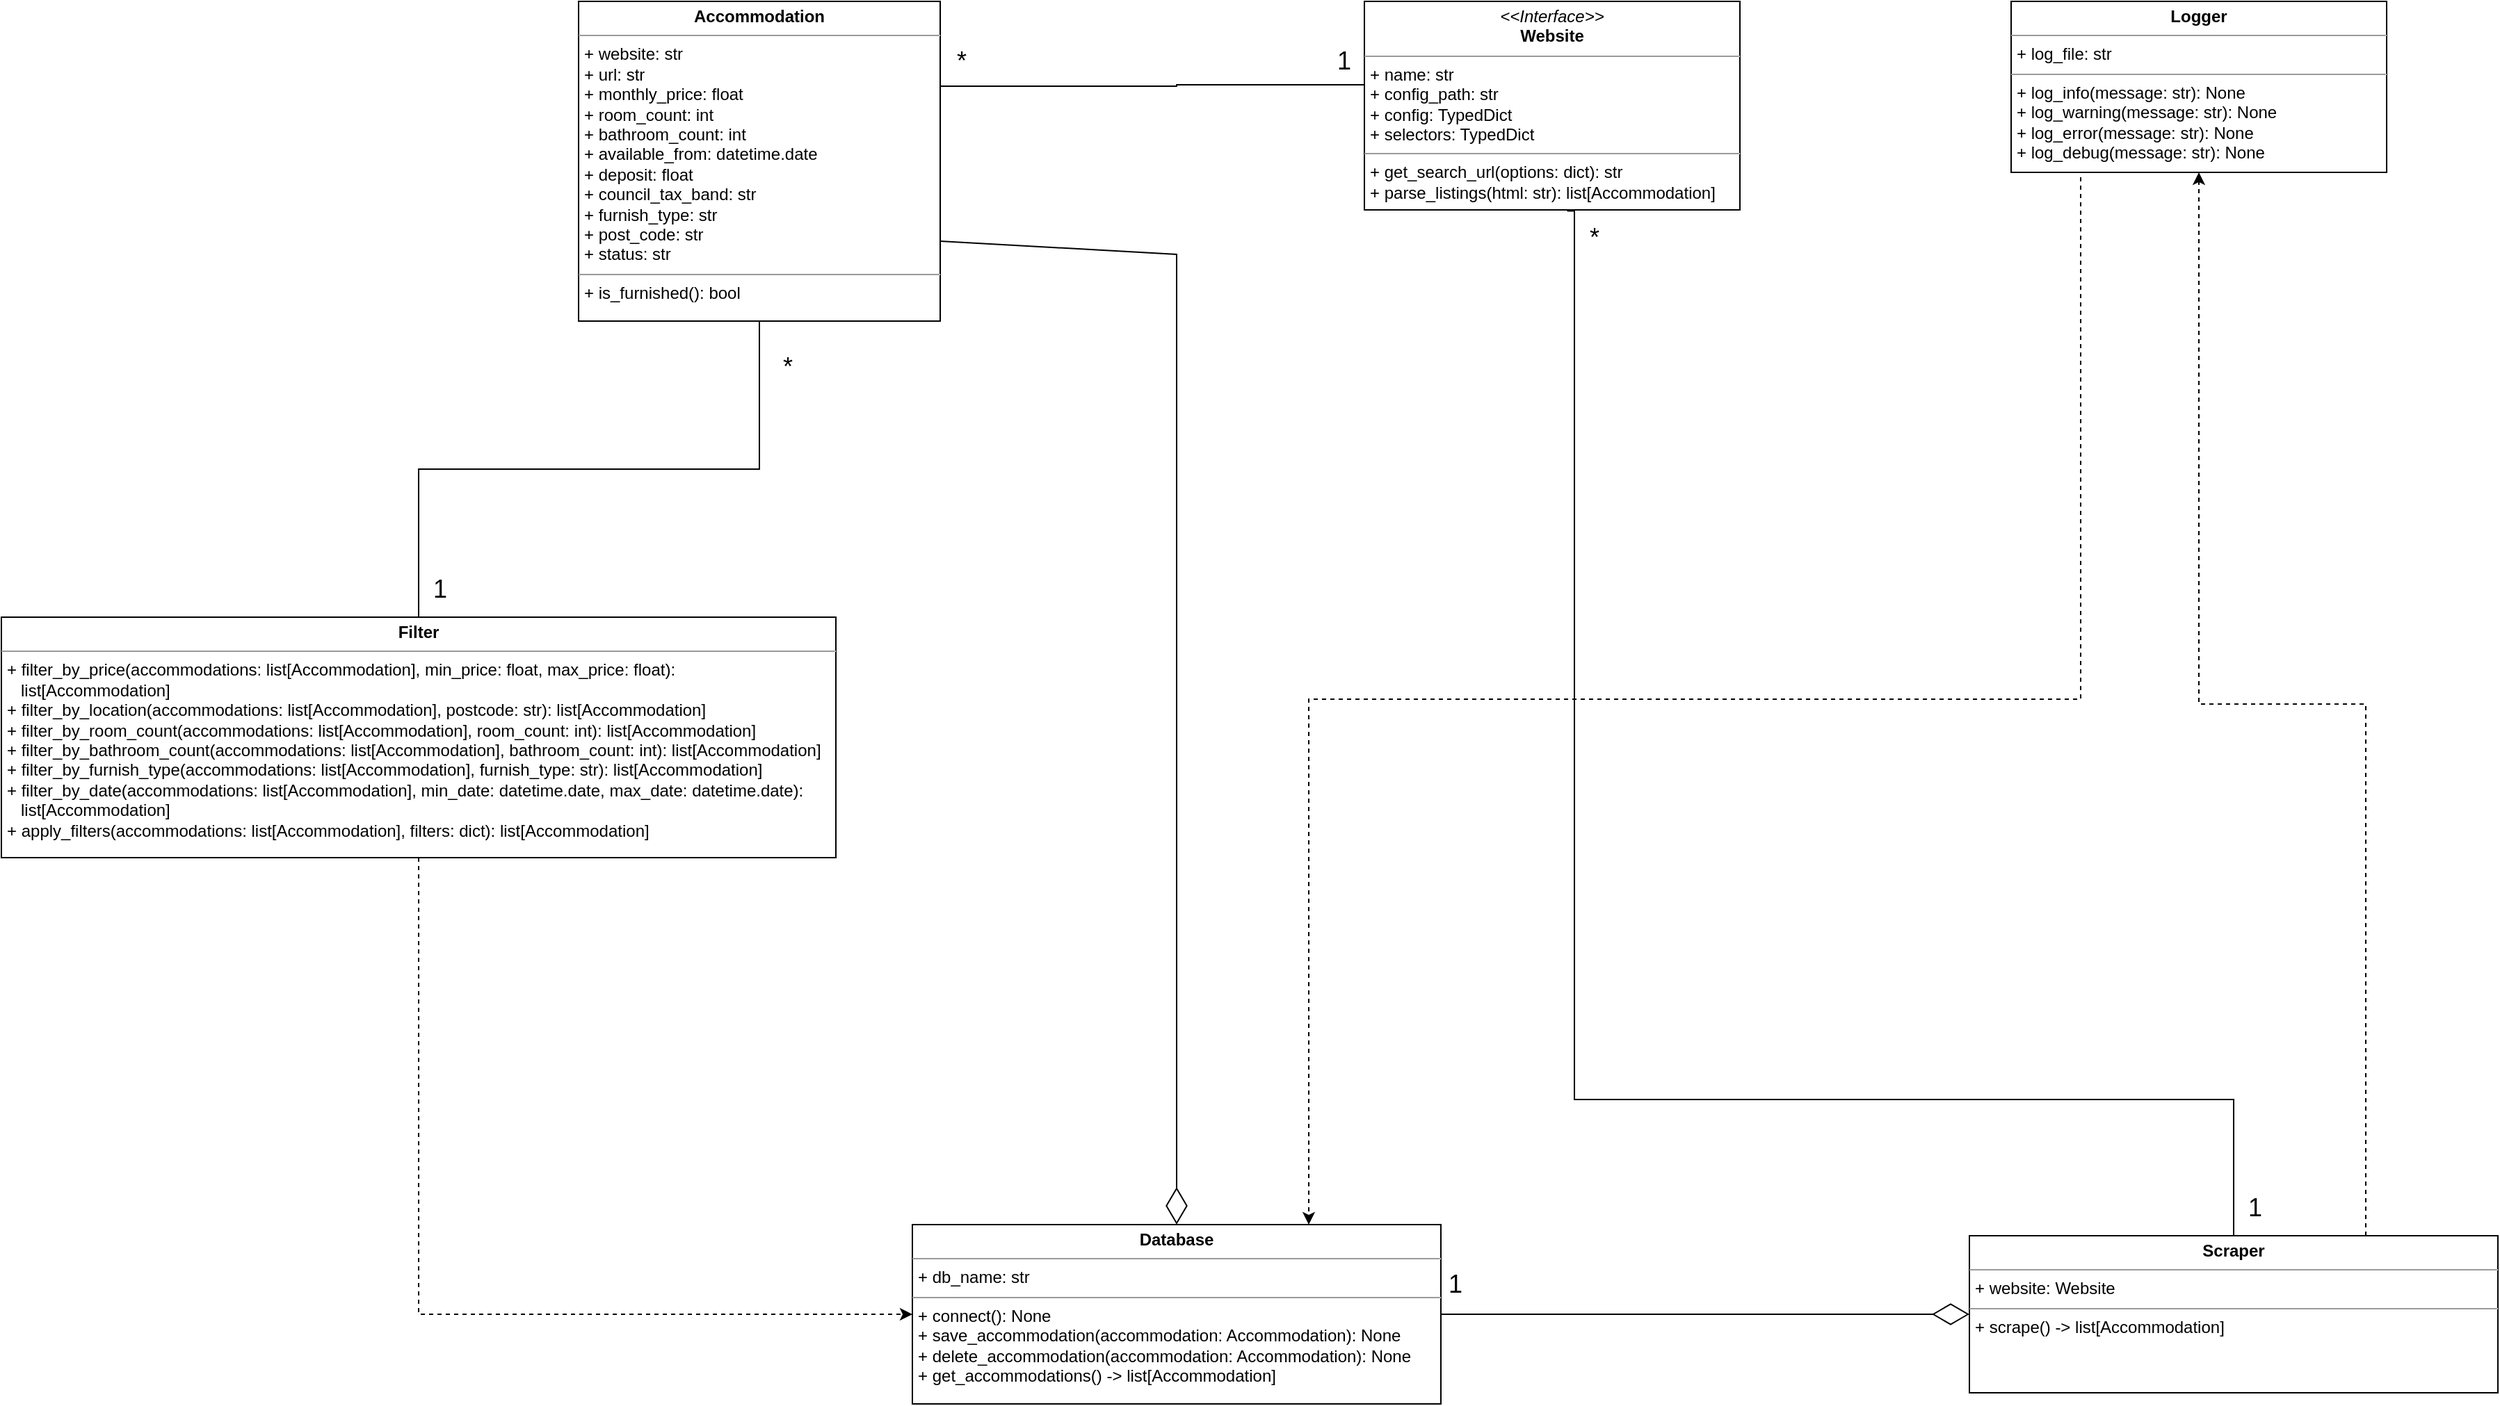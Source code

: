 <mxfile version="26.0.16">
  <diagram name="Page-1" id="c4acf3e9-155e-7222-9cf6-157b1a14988f">
    <mxGraphModel dx="680" dy="700" grid="1" gridSize="10" guides="1" tooltips="1" connect="1" arrows="1" fold="1" page="1" pageScale="1" pageWidth="850" pageHeight="1100" background="none" math="0" shadow="0">
      <root>
        <mxCell id="0" />
        <mxCell id="1" parent="0" />
        <mxCell id="BhLIXykSc0_FWDMRLy7j-28" style="edgeStyle=orthogonalEdgeStyle;rounded=0;orthogonalLoop=1;jettySize=auto;html=1;exitX=1;exitY=0.25;exitDx=0;exitDy=0;entryX=0;entryY=0.25;entryDx=0;entryDy=0;endArrow=none;startFill=0;" parent="1" source="5d2195bd80daf111-18" target="Ui6NNBrZRamQW-I-4YYT-1" edge="1">
          <mxGeometry relative="1" as="geometry">
            <Array as="points">
              <mxPoint x="1640" y="81" />
              <mxPoint x="1780" y="80" />
            </Array>
          </mxGeometry>
        </mxCell>
        <mxCell id="5d2195bd80daf111-18" value="&lt;p style=&quot;margin:0px;margin-top:4px;text-align:center;&quot;&gt;&lt;b&gt;Accommodation&lt;/b&gt;&lt;/p&gt;&lt;hr size=&quot;1&quot;&gt;&lt;p style=&quot;margin:0px;margin-left:4px;&quot;&gt;+ website: str&lt;/p&gt;&lt;p style=&quot;margin:0px;margin-left:4px;&quot;&gt;+ url: str&lt;/p&gt;&lt;p style=&quot;margin:0px;margin-left:4px;&quot;&gt;+ monthly_price: float&lt;br&gt;&lt;/p&gt;&lt;p style=&quot;margin:0px;margin-left:4px;&quot;&gt;+ room_count: int&lt;/p&gt;&lt;p style=&quot;margin:0px;margin-left:4px;&quot;&gt;+ bathroom_count: int&lt;/p&gt;&lt;p style=&quot;margin:0px;margin-left:4px;&quot;&gt;+ available_from: datetime.date&lt;/p&gt;&lt;p style=&quot;margin:0px;margin-left:4px;&quot;&gt;+ deposit: float&lt;/p&gt;&lt;p style=&quot;margin:0px;margin-left:4px;&quot;&gt;+ council_tax_band: str&lt;/p&gt;&lt;p style=&quot;margin:0px;margin-left:4px;&quot;&gt;+ furnish_type: str&lt;/p&gt;&lt;p style=&quot;margin:0px;margin-left:4px;&quot;&gt;+ post_code: str&lt;/p&gt;&lt;p style=&quot;margin:0px;margin-left:4px;&quot;&gt;+ status: str&lt;/p&gt;&lt;hr size=&quot;1&quot;&gt;&lt;p style=&quot;margin:0px;margin-left:4px;&quot;&gt;&lt;span style=&quot;background-color: transparent; color: light-dark(rgb(0, 0, 0), rgb(255, 255, 255));&quot;&gt;+ is_furnished(): bool&lt;/span&gt;&lt;/p&gt;" style="verticalAlign=top;align=left;overflow=fill;fontSize=12;fontFamily=Helvetica;html=1;rounded=0;shadow=0;comic=0;labelBackgroundColor=none;strokeWidth=1" parent="1" vertex="1">
          <mxGeometry x="1210" y="20" width="260" height="230" as="geometry" />
        </mxCell>
        <mxCell id="Ui6NNBrZRamQW-I-4YYT-1" value="&lt;p style=&quot;margin:0px;margin-top:4px;text-align:center;&quot;&gt;&lt;i&gt;&amp;lt;&amp;lt;Interface&amp;gt;&amp;gt;&lt;/i&gt;&lt;br&gt;&lt;b&gt;Website&lt;/b&gt;&lt;/p&gt;&lt;hr size=&quot;1&quot;&gt;&lt;p style=&quot;margin:0px;margin-left:4px;&quot;&gt;+ name: str&lt;br&gt;+ config_path: str&lt;/p&gt;&lt;p style=&quot;margin:0px;margin-left:4px;&quot;&gt;&lt;span style=&quot;background-color: transparent; color: light-dark(rgb(0, 0, 0), rgb(255, 255, 255));&quot;&gt;+ config: TypedDict&lt;/span&gt;&lt;/p&gt;&lt;p style=&quot;margin:0px;margin-left:4px;&quot;&gt;&lt;span style=&quot;background-color: transparent; color: light-dark(rgb(0, 0, 0), rgb(255, 255, 255));&quot;&gt;+ selectors: TypedDict&lt;/span&gt;&lt;/p&gt;&lt;hr size=&quot;1&quot;&gt;&lt;p style=&quot;margin:0px;margin-left:4px;&quot;&gt;+ get_search_url(options: dict): str&lt;/p&gt;&lt;p style=&quot;margin:0px;margin-left:4px;&quot;&gt;+ parse_listings(html: str): list[Accommodation]&lt;br&gt;&lt;br&gt;&lt;/p&gt;" style="verticalAlign=top;align=left;overflow=fill;fontSize=12;fontFamily=Helvetica;html=1;rounded=0;shadow=0;comic=0;labelBackgroundColor=none;strokeWidth=1" parent="1" vertex="1">
          <mxGeometry x="1775" y="20" width="270" height="150" as="geometry" />
        </mxCell>
        <mxCell id="BhLIXykSc0_FWDMRLy7j-33" style="edgeStyle=orthogonalEdgeStyle;rounded=0;orthogonalLoop=1;jettySize=auto;html=1;exitX=0.75;exitY=1;exitDx=0;exitDy=0;entryX=0.75;entryY=0;entryDx=0;entryDy=0;dashed=1;" parent="1" source="BhLIXykSc0_FWDMRLy7j-13" target="BhLIXykSc0_FWDMRLy7j-18" edge="1">
          <mxGeometry relative="1" as="geometry">
            <Array as="points">
              <mxPoint x="2290" y="143" />
              <mxPoint x="2290" y="522" />
              <mxPoint x="1735" y="522" />
            </Array>
          </mxGeometry>
        </mxCell>
        <mxCell id="BhLIXykSc0_FWDMRLy7j-13" value="&lt;p style=&quot;margin:0px;margin-top:4px;text-align:center;&quot;&gt;&lt;b&gt;Logger&lt;/b&gt;&lt;/p&gt;&lt;hr size=&quot;1&quot;&gt;&lt;p style=&quot;margin:0px;margin-left:4px;&quot;&gt;+ log_file: str&lt;br&gt;&lt;/p&gt;&lt;hr size=&quot;1&quot;&gt;&lt;p style=&quot;margin:0px;margin-left:4px;&quot;&gt;+ log_info(message: str): None&lt;/p&gt;&lt;p style=&quot;margin:0px;margin-left:4px;&quot;&gt;+ log_warning(message: str): None&lt;/p&gt;&lt;p style=&quot;margin:0px;margin-left:4px;&quot;&gt;+ log_error(message: str): None&lt;/p&gt;&lt;p style=&quot;margin:0px;margin-left:4px;&quot;&gt;+ log_debug(message: str): None&lt;/p&gt;&lt;p style=&quot;margin:0px;margin-left:4px;&quot;&gt;&lt;br&gt;&lt;/p&gt;" style="verticalAlign=top;align=left;overflow=fill;fontSize=12;fontFamily=Helvetica;html=1;rounded=0;shadow=0;comic=0;labelBackgroundColor=none;strokeWidth=1" parent="1" vertex="1">
          <mxGeometry x="2240" y="20" width="270" height="123" as="geometry" />
        </mxCell>
        <mxCell id="BhLIXykSc0_FWDMRLy7j-32" style="edgeStyle=orthogonalEdgeStyle;rounded=0;orthogonalLoop=1;jettySize=auto;html=1;exitX=0.5;exitY=0;exitDx=0;exitDy=0;entryX=0.5;entryY=1;entryDx=0;entryDy=0;endArrow=none;startFill=0;" parent="1" source="BhLIXykSc0_FWDMRLy7j-14" target="5d2195bd80daf111-18" edge="1">
          <mxGeometry relative="1" as="geometry" />
        </mxCell>
        <mxCell id="BhLIXykSc0_FWDMRLy7j-35" style="edgeStyle=orthogonalEdgeStyle;rounded=0;orthogonalLoop=1;jettySize=auto;html=1;exitX=0.5;exitY=1;exitDx=0;exitDy=0;entryX=0;entryY=0.5;entryDx=0;entryDy=0;dashed=1;" parent="1" source="BhLIXykSc0_FWDMRLy7j-14" target="BhLIXykSc0_FWDMRLy7j-18" edge="1">
          <mxGeometry relative="1" as="geometry" />
        </mxCell>
        <mxCell id="BhLIXykSc0_FWDMRLy7j-14" value="&lt;p style=&quot;margin:0px;margin-top:4px;text-align:center;&quot;&gt;&lt;b&gt;Filter&lt;/b&gt;&lt;/p&gt;&lt;hr size=&quot;1&quot;&gt;&lt;p style=&quot;margin:0px;margin-left:4px;&quot;&gt;+ filter_by_price(accommodations: list[Accommodation], min_price: float, max_price: float):&lt;/p&gt;&lt;p style=&quot;margin:0px;margin-left:4px;&quot;&gt;&amp;nbsp; &amp;nbsp;list[Accommodation]&lt;/p&gt;&lt;p style=&quot;margin:0px;margin-left:4px;&quot;&gt;+ filter_by_location(accommodations: list[Accommodation], postcode: str): list[Accommodation]&lt;/p&gt;&lt;p style=&quot;margin:0px;margin-left:4px;&quot;&gt;+ filter_by_room_count(accommodations: list[Accommodation], room_count: int): list[Accommodation]&lt;/p&gt;&lt;p style=&quot;margin:0px;margin-left:4px;&quot;&gt;+ filter_by_bathroom_count(accommodations: list[Accommodation], bathroom_count: int): list[Accommodation]&lt;/p&gt;&lt;p style=&quot;margin:0px;margin-left:4px;&quot;&gt;+&amp;nbsp;&lt;span style=&quot;background-color: transparent; color: light-dark(rgb(0, 0, 0), rgb(255, 255, 255));&quot;&gt;filter_by_furnish_type(accommodations: list[Accommodation], furnish_type: str): list[Accommodation]&lt;/span&gt;&lt;/p&gt;&lt;p style=&quot;margin:0px;margin-left:4px;&quot;&gt;&lt;span style=&quot;background-color: transparent; color: light-dark(rgb(0, 0, 0), rgb(255, 255, 255));&quot;&gt;+ filter_by_date&lt;/span&gt;&lt;span style=&quot;background-color: transparent; color: light-dark(rgb(0, 0, 0), rgb(255, 255, 255));&quot;&gt;(accommodations: list[Accommodation], min_date: datetime.date, max_date: datetime.date):&lt;/span&gt;&lt;/p&gt;&lt;p style=&quot;margin: 0px 0px 0px 4px;&quot;&gt;&amp;nbsp; &amp;nbsp;list[Accommodation]&lt;/p&gt;&lt;p style=&quot;margin: 0px 0px 0px 4px;&quot;&gt;+&amp;nbsp;&lt;span style=&quot;background-color: transparent; color: light-dark(rgb(0, 0, 0), rgb(255, 255, 255));&quot;&gt;apply_filters(accommodations: list[Accommodation], filters: dict): list[Accommodation]&lt;/span&gt;&lt;/p&gt;" style="verticalAlign=top;align=left;overflow=fill;fontSize=12;fontFamily=Helvetica;html=1;rounded=0;shadow=0;comic=0;labelBackgroundColor=none;strokeWidth=1" parent="1" vertex="1">
          <mxGeometry x="795" y="463" width="600" height="173" as="geometry" />
        </mxCell>
        <mxCell id="BhLIXykSc0_FWDMRLy7j-18" value="&lt;p style=&quot;margin:0px;margin-top:4px;text-align:center;&quot;&gt;&lt;b&gt;Database&lt;/b&gt;&lt;/p&gt;&lt;hr size=&quot;1&quot;&gt;&lt;p style=&quot;margin:0px;margin-left:4px;&quot;&gt;+&amp;nbsp;&lt;span style=&quot;caret-color: rgb(0, 0, 0); text-wrap-mode: wrap; background-color: transparent; color: light-dark(rgb(0, 0, 0), rgb(255, 255, 255));&quot;&gt;db_name: str&lt;/span&gt;&lt;br&gt;&lt;/p&gt;&lt;hr size=&quot;1&quot;&gt;&lt;p style=&quot;margin:0px;margin-left:4px;&quot;&gt;+&amp;nbsp;&lt;span style=&quot;caret-color: rgb(0, 0, 0); text-wrap-mode: wrap; background-color: transparent; color: light-dark(rgb(0, 0, 0), rgb(255, 255, 255));&quot;&gt;connect(): None&lt;/span&gt;&lt;/p&gt;&lt;p style=&quot;margin:0px;margin-left:4px;&quot;&gt;+&amp;nbsp;&lt;span style=&quot;caret-color: rgb(0, 0, 0); text-wrap-mode: wrap; background-color: transparent; color: light-dark(rgb(0, 0, 0), rgb(255, 255, 255));&quot;&gt;save_accommodation(accommodation: Accommodation): None&lt;/span&gt;&lt;/p&gt;&lt;p style=&quot;margin:0px;margin-left:4px;&quot;&gt;&lt;span style=&quot;caret-color: rgb(0, 0, 0); text-wrap-mode: wrap; background-color: transparent; color: light-dark(rgb(0, 0, 0), rgb(255, 255, 255));&quot;&gt;+ delete&lt;/span&gt;&lt;span style=&quot;caret-color: rgb(0, 0, 0); text-wrap-mode: wrap; background-color: transparent; color: light-dark(rgb(0, 0, 0), rgb(255, 255, 255));&quot;&gt;_accommodation(accommodation: Accommodation): None&lt;/span&gt;&lt;/p&gt;&lt;p style=&quot;margin:0px;margin-left:4px;&quot;&gt;+&amp;nbsp;&lt;span style=&quot;caret-color: rgb(0, 0, 0); text-wrap-mode: wrap; background-color: transparent; color: light-dark(rgb(0, 0, 0), rgb(255, 255, 255));&quot;&gt;get_accommodations() -&amp;gt; list[Accommodation]&lt;/span&gt;&lt;/p&gt;&lt;p style=&quot;margin:0px;margin-left:4px;&quot;&gt;&lt;br&gt;&lt;/p&gt;" style="verticalAlign=top;align=left;overflow=fill;fontSize=12;fontFamily=Helvetica;html=1;rounded=0;shadow=0;comic=0;labelBackgroundColor=none;strokeWidth=1" parent="1" vertex="1">
          <mxGeometry x="1450" y="900" width="380" height="129" as="geometry" />
        </mxCell>
        <mxCell id="BhLIXykSc0_FWDMRLy7j-29" style="edgeStyle=orthogonalEdgeStyle;rounded=0;orthogonalLoop=1;jettySize=auto;html=1;exitX=0.75;exitY=0;exitDx=0;exitDy=0;entryX=0.5;entryY=1;entryDx=0;entryDy=0;dashed=1;" parent="1" source="BhLIXykSc0_FWDMRLy7j-19" target="BhLIXykSc0_FWDMRLy7j-13" edge="1">
          <mxGeometry relative="1" as="geometry" />
        </mxCell>
        <mxCell id="BhLIXykSc0_FWDMRLy7j-19" value="&lt;p style=&quot;margin:0px;margin-top:4px;text-align:center;&quot;&gt;&lt;b&gt;Scraper&lt;/b&gt;&lt;/p&gt;&lt;hr size=&quot;1&quot;&gt;&lt;p style=&quot;margin:0px;margin-left:4px;&quot;&gt;+ &lt;span style=&quot;text-wrap-mode: wrap;&quot;&gt;website: Website&lt;/span&gt;&lt;br&gt;&lt;/p&gt;&lt;hr size=&quot;1&quot;&gt;&lt;p style=&quot;margin:0px;margin-left:4px;&quot;&gt;+&amp;nbsp;&lt;span style=&quot;caret-color: rgb(0, 0, 0); text-wrap-mode: wrap; background-color: transparent; color: light-dark(rgb(0, 0, 0), rgb(255, 255, 255));&quot;&gt;scrape() -&amp;gt; list[Accommodation]&lt;/span&gt;&lt;/p&gt;&lt;p style=&quot;margin:0px;margin-left:4px;&quot;&gt;&lt;br&gt;&lt;/p&gt;" style="verticalAlign=top;align=left;overflow=fill;fontSize=12;fontFamily=Helvetica;html=1;rounded=0;shadow=0;comic=0;labelBackgroundColor=none;strokeWidth=1" parent="1" vertex="1">
          <mxGeometry x="2210" y="908" width="380" height="113" as="geometry" />
        </mxCell>
        <mxCell id="BhLIXykSc0_FWDMRLy7j-21" style="edgeStyle=orthogonalEdgeStyle;rounded=0;orthogonalLoop=1;jettySize=auto;html=1;entryX=0.54;entryY=1.005;entryDx=0;entryDy=0;entryPerimeter=0;endArrow=none;startFill=0;exitX=0.5;exitY=0;exitDx=0;exitDy=0;" parent="1" source="BhLIXykSc0_FWDMRLy7j-19" target="Ui6NNBrZRamQW-I-4YYT-1" edge="1">
          <mxGeometry relative="1" as="geometry">
            <mxPoint x="1880" y="750" as="sourcePoint" />
            <Array as="points">
              <mxPoint x="2400" y="810" />
              <mxPoint x="1926" y="810" />
            </Array>
          </mxGeometry>
        </mxCell>
        <mxCell id="BhLIXykSc0_FWDMRLy7j-26" value="" style="endArrow=diamondThin;endFill=0;endSize=24;html=1;rounded=0;exitX=1;exitY=0.75;exitDx=0;exitDy=0;entryX=0.5;entryY=0;entryDx=0;entryDy=0;" parent="1" source="5d2195bd80daf111-18" target="BhLIXykSc0_FWDMRLy7j-18" edge="1">
          <mxGeometry width="160" relative="1" as="geometry">
            <mxPoint x="1620" y="250" as="sourcePoint" />
            <mxPoint x="2340" y="650" as="targetPoint" />
            <Array as="points">
              <mxPoint x="1640" y="202" />
            </Array>
          </mxGeometry>
        </mxCell>
        <mxCell id="BhLIXykSc0_FWDMRLy7j-31" value="" style="endArrow=diamondThin;endFill=0;endSize=24;html=1;rounded=0;exitX=1;exitY=0.5;exitDx=0;exitDy=0;entryX=0;entryY=0.5;entryDx=0;entryDy=0;" parent="1" source="BhLIXykSc0_FWDMRLy7j-18" target="BhLIXykSc0_FWDMRLy7j-19" edge="1">
          <mxGeometry width="160" relative="1" as="geometry">
            <mxPoint x="1480" y="249" as="sourcePoint" />
            <mxPoint x="2325" y="730" as="targetPoint" />
            <Array as="points" />
          </mxGeometry>
        </mxCell>
        <mxCell id="BhLIXykSc0_FWDMRLy7j-36" value="&lt;font style=&quot;font-size: 18px;&quot;&gt;1&lt;/font&gt;" style="text;html=1;align=center;verticalAlign=middle;resizable=0;points=[];autosize=1;strokeColor=none;fillColor=none;" parent="1" vertex="1">
          <mxGeometry x="2400" y="868" width="30" height="40" as="geometry" />
        </mxCell>
        <mxCell id="BhLIXykSc0_FWDMRLy7j-37" value="&lt;font style=&quot;font-size: 18px;&quot;&gt;*&lt;/font&gt;" style="text;html=1;align=center;verticalAlign=middle;resizable=0;points=[];autosize=1;strokeColor=none;fillColor=none;" parent="1" vertex="1">
          <mxGeometry x="1925" y="170" width="30" height="40" as="geometry" />
        </mxCell>
        <mxCell id="BhLIXykSc0_FWDMRLy7j-38" value="&lt;font style=&quot;font-size: 18px;&quot;&gt;1&lt;/font&gt;" style="text;html=1;align=center;verticalAlign=middle;resizable=0;points=[];autosize=1;strokeColor=none;fillColor=none;" parent="1" vertex="1">
          <mxGeometry x="1745" y="43" width="30" height="40" as="geometry" />
        </mxCell>
        <mxCell id="BhLIXykSc0_FWDMRLy7j-39" value="&lt;font style=&quot;font-size: 18px;&quot;&gt;*&lt;/font&gt;" style="text;html=1;align=center;verticalAlign=middle;resizable=0;points=[];autosize=1;strokeColor=none;fillColor=none;" parent="1" vertex="1">
          <mxGeometry x="1470" y="43" width="30" height="40" as="geometry" />
        </mxCell>
        <mxCell id="BhLIXykSc0_FWDMRLy7j-40" value="&lt;font style=&quot;font-size: 18px;&quot;&gt;1&lt;/font&gt;" style="text;html=1;align=center;verticalAlign=middle;resizable=0;points=[];autosize=1;strokeColor=none;fillColor=none;" parent="1" vertex="1">
          <mxGeometry x="1825" y="923" width="30" height="40" as="geometry" />
        </mxCell>
        <mxCell id="BhLIXykSc0_FWDMRLy7j-41" value="&lt;font style=&quot;font-size: 18px;&quot;&gt;*&lt;/font&gt;" style="text;html=1;align=center;verticalAlign=middle;resizable=0;points=[];autosize=1;strokeColor=none;fillColor=none;" parent="1" vertex="1">
          <mxGeometry x="1345" y="263" width="30" height="40" as="geometry" />
        </mxCell>
        <mxCell id="BhLIXykSc0_FWDMRLy7j-42" value="&lt;font style=&quot;font-size: 18px;&quot;&gt;1&lt;/font&gt;" style="text;html=1;align=center;verticalAlign=middle;resizable=0;points=[];autosize=1;strokeColor=none;fillColor=none;" parent="1" vertex="1">
          <mxGeometry x="1095" y="423" width="30" height="40" as="geometry" />
        </mxCell>
      </root>
    </mxGraphModel>
  </diagram>
</mxfile>
